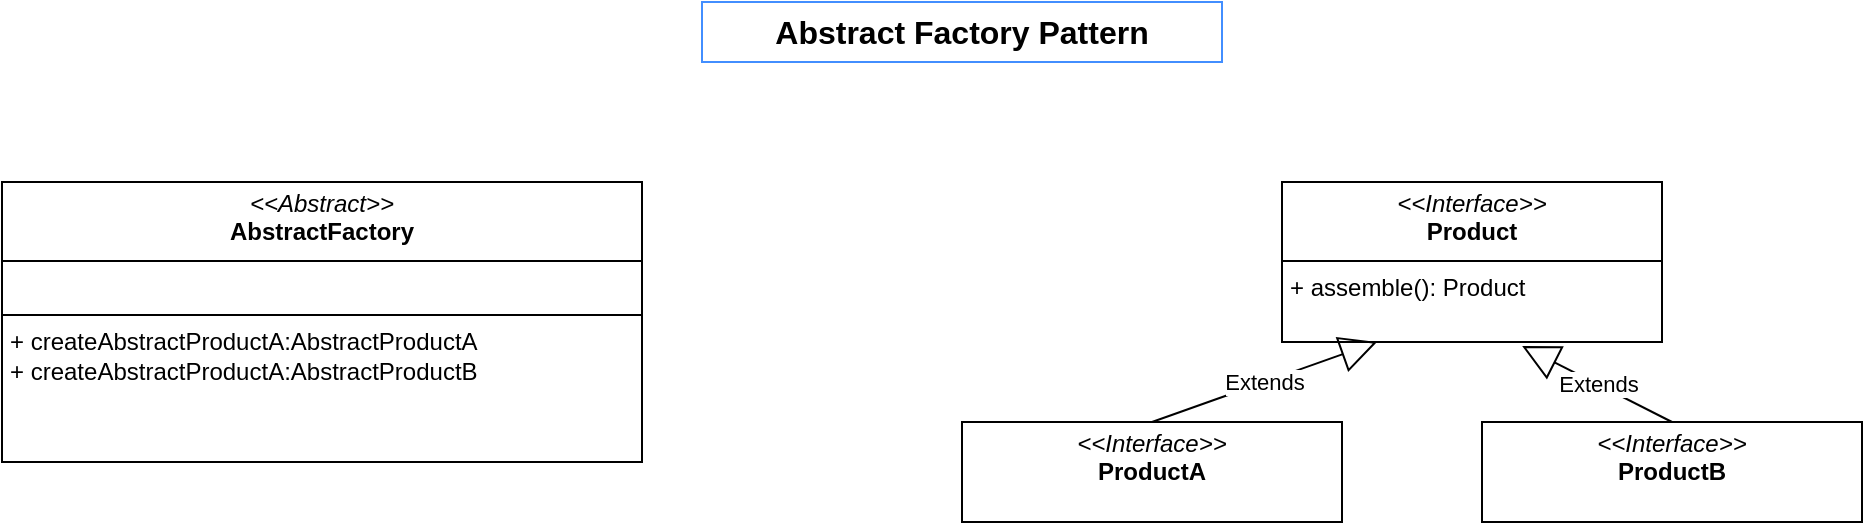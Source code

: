 <mxfile version="24.7.6">
  <diagram name="Page-1" id="1SxRlH_iEc9-w9CNTP08">
    <mxGraphModel dx="1434" dy="738" grid="1" gridSize="10" guides="1" tooltips="1" connect="1" arrows="1" fold="1" page="1" pageScale="1" pageWidth="1169" pageHeight="827" math="0" shadow="0">
      <root>
        <mxCell id="0" />
        <mxCell id="1" parent="0" />
        <mxCell id="ZPUrjxDYV-NaB7OGTdrR-1" value="Abstract Factory Pattern" style="text;html=1;align=center;verticalAlign=middle;whiteSpace=wrap;rounded=0;fontStyle=1;fontSize=16;fillColor=none;strokeColor=#428EFF;" vertex="1" parent="1">
          <mxGeometry x="490" y="10" width="260" height="30" as="geometry" />
        </mxCell>
        <mxCell id="ZPUrjxDYV-NaB7OGTdrR-3" value="&lt;p style=&quot;margin:0px;margin-top:4px;text-align:center;&quot;&gt;&lt;i&gt;&amp;lt;&amp;lt;Abstract&amp;gt;&amp;gt;&lt;/i&gt;&lt;br&gt;&lt;b&gt;AbstractFactory&lt;/b&gt;&lt;/p&gt;&lt;hr size=&quot;1&quot; style=&quot;border-style:solid;&quot;&gt;&lt;p style=&quot;margin:0px;margin-left:4px;&quot;&gt;&lt;br&gt;&lt;/p&gt;&lt;hr size=&quot;1&quot; style=&quot;border-style:solid;&quot;&gt;&lt;p style=&quot;margin:0px;margin-left:4px;&quot;&gt;+ createAbstractProductA:AbstractProductA&lt;br&gt;+ createAbstractProductA:AbstractProductB&lt;br&gt;&lt;/p&gt;" style="verticalAlign=top;align=left;overflow=fill;html=1;whiteSpace=wrap;" vertex="1" parent="1">
          <mxGeometry x="140" y="100" width="320" height="140" as="geometry" />
        </mxCell>
        <mxCell id="ZPUrjxDYV-NaB7OGTdrR-4" value="&lt;p style=&quot;margin:0px;margin-top:4px;text-align:center;&quot;&gt;&lt;i&gt;&amp;lt;&amp;lt;Interface&amp;gt;&amp;gt;&lt;/i&gt;&lt;br&gt;&lt;b&gt;Product&lt;/b&gt;&lt;/p&gt;&lt;hr size=&quot;1&quot; style=&quot;border-style:solid;&quot;&gt;&lt;p style=&quot;margin:0px;margin-left:4px;&quot;&gt;&lt;/p&gt;&lt;p style=&quot;margin:0px;margin-left:4px;&quot;&gt;+ assemble(): Product&lt;br&gt;&lt;br&gt;&lt;/p&gt;" style="verticalAlign=top;align=left;overflow=fill;html=1;whiteSpace=wrap;" vertex="1" parent="1">
          <mxGeometry x="780" y="100" width="190" height="80" as="geometry" />
        </mxCell>
        <mxCell id="ZPUrjxDYV-NaB7OGTdrR-5" value="&lt;p style=&quot;margin:0px;margin-top:4px;text-align:center;&quot;&gt;&lt;i&gt;&amp;lt;&amp;lt;Interface&amp;gt;&amp;gt;&lt;/i&gt;&lt;br&gt;&lt;b&gt;ProductA&lt;/b&gt;&lt;/p&gt;" style="verticalAlign=top;align=left;overflow=fill;html=1;whiteSpace=wrap;" vertex="1" parent="1">
          <mxGeometry x="620" y="220" width="190" height="50" as="geometry" />
        </mxCell>
        <mxCell id="ZPUrjxDYV-NaB7OGTdrR-6" value="&lt;p style=&quot;margin:0px;margin-top:4px;text-align:center;&quot;&gt;&lt;i&gt;&amp;lt;&amp;lt;Interface&amp;gt;&amp;gt;&lt;/i&gt;&lt;br&gt;&lt;b&gt;ProductB&lt;/b&gt;&lt;/p&gt;" style="verticalAlign=top;align=left;overflow=fill;html=1;whiteSpace=wrap;" vertex="1" parent="1">
          <mxGeometry x="880" y="220" width="190" height="50" as="geometry" />
        </mxCell>
        <mxCell id="ZPUrjxDYV-NaB7OGTdrR-7" value="Extends" style="endArrow=block;endSize=16;endFill=0;html=1;rounded=0;exitX=0.5;exitY=0;exitDx=0;exitDy=0;entryX=0.25;entryY=1;entryDx=0;entryDy=0;" edge="1" parent="1" source="ZPUrjxDYV-NaB7OGTdrR-5" target="ZPUrjxDYV-NaB7OGTdrR-4">
          <mxGeometry width="160" relative="1" as="geometry">
            <mxPoint x="500" y="290" as="sourcePoint" />
            <mxPoint x="660" y="290" as="targetPoint" />
          </mxGeometry>
        </mxCell>
        <mxCell id="ZPUrjxDYV-NaB7OGTdrR-8" value="Extends" style="endArrow=block;endSize=16;endFill=0;html=1;rounded=0;exitX=0.5;exitY=0;exitDx=0;exitDy=0;entryX=0.632;entryY=1.025;entryDx=0;entryDy=0;entryPerimeter=0;" edge="1" parent="1" source="ZPUrjxDYV-NaB7OGTdrR-6" target="ZPUrjxDYV-NaB7OGTdrR-4">
          <mxGeometry width="160" relative="1" as="geometry">
            <mxPoint x="725" y="230" as="sourcePoint" />
            <mxPoint x="838" y="190" as="targetPoint" />
          </mxGeometry>
        </mxCell>
      </root>
    </mxGraphModel>
  </diagram>
</mxfile>
